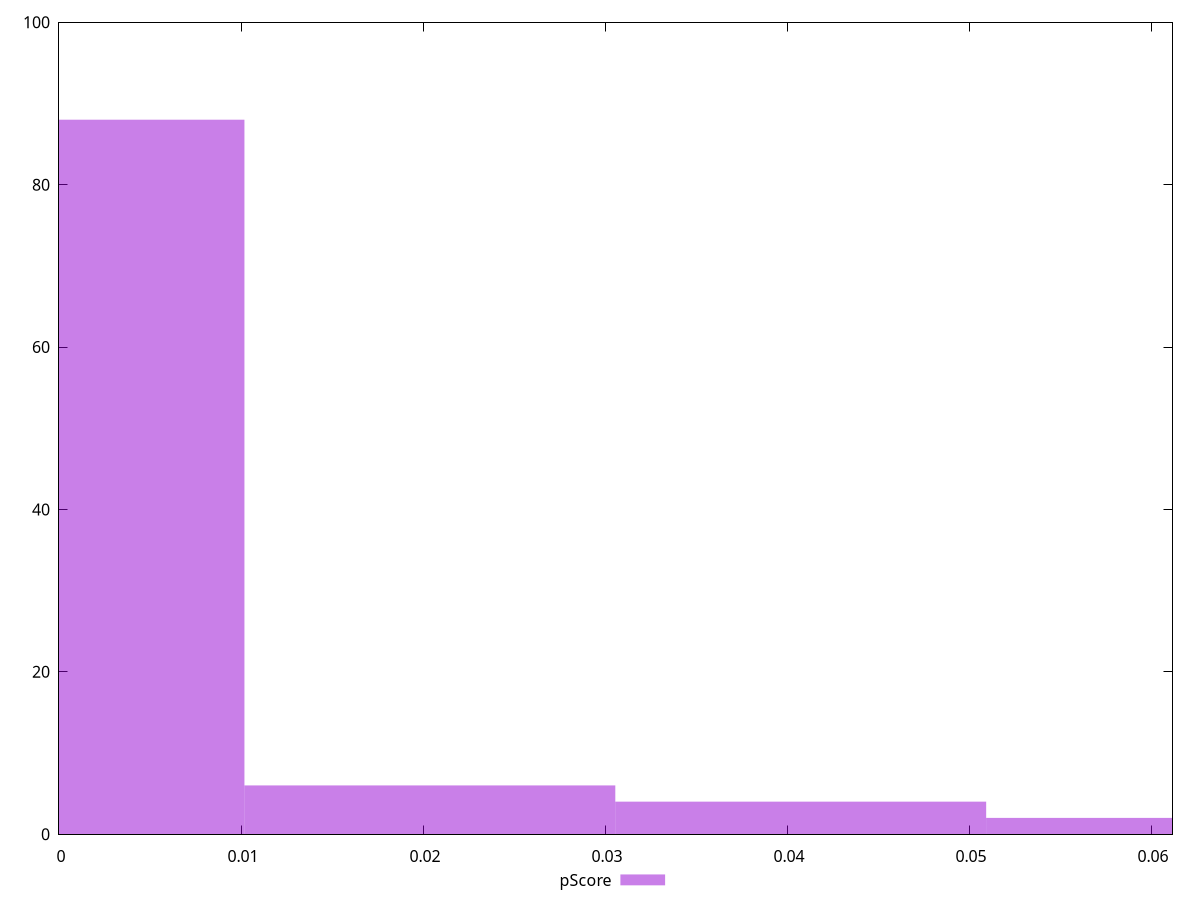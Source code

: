 reset

$pScore <<EOF
0 88
0.040751132136088136 4
0.061126698204132204 2
0.020375566068044068 6
EOF

set key outside below
set boxwidth 0.020375566068044068
set xrange [0:0.06117647058823528]
set yrange [0:100]
set trange [0:100]
set style fill transparent solid 0.5 noborder
set terminal svg size 640, 490 enhanced background rgb 'white'
set output "reports/report_00027_2021-02-24T12-40-31.850Z/uses-text-compression/samples/music/pScore/histogram.svg"

plot $pScore title "pScore" with boxes

reset
